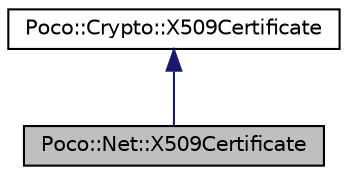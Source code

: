 digraph "Poco::Net::X509Certificate"
{
 // LATEX_PDF_SIZE
  edge [fontname="Helvetica",fontsize="10",labelfontname="Helvetica",labelfontsize="10"];
  node [fontname="Helvetica",fontsize="10",shape=record];
  Node1 [label="Poco::Net::X509Certificate",height=0.2,width=0.4,color="black", fillcolor="grey75", style="filled", fontcolor="black",tooltip=" "];
  Node2 -> Node1 [dir="back",color="midnightblue",fontsize="10",style="solid",fontname="Helvetica"];
  Node2 [label="Poco::Crypto::X509Certificate",height=0.2,width=0.4,color="black", fillcolor="white", style="filled",URL="$classPoco_1_1Crypto_1_1X509Certificate.html",tooltip="This class represents a X509 Certificate."];
}
